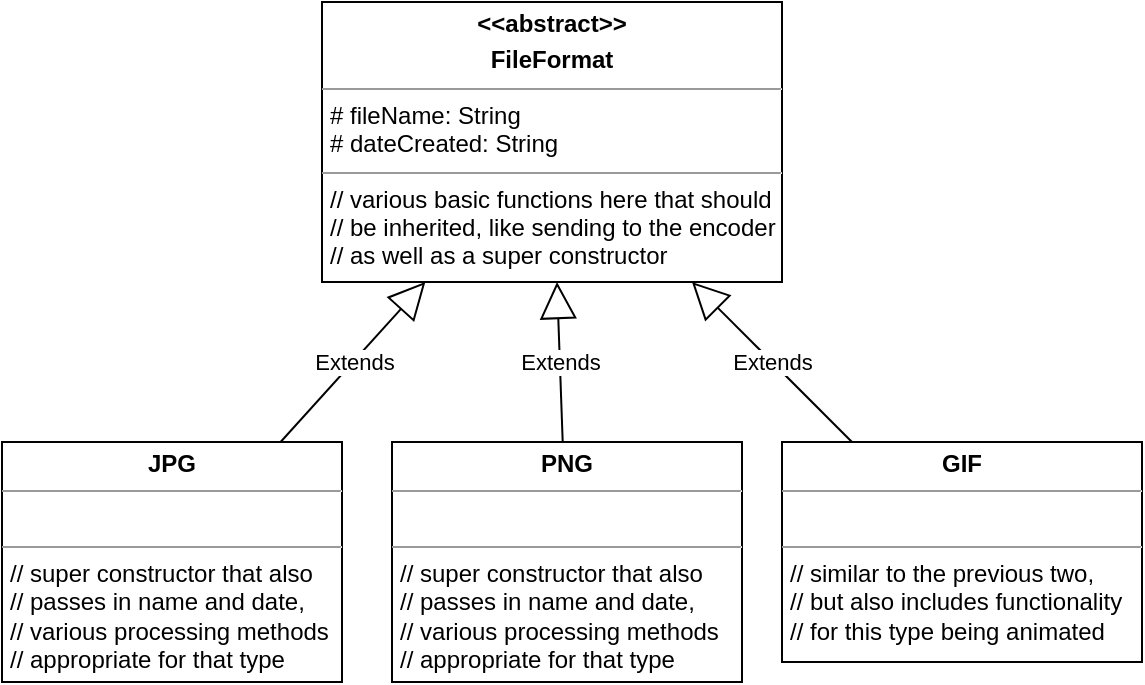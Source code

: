 <mxfile version="13.1.1" type="onedrive"><diagram id="AoFw9ZdHc4kam6i8Y82H" name="Page-1"><mxGraphModel dx="1185" dy="635" grid="1" gridSize="10" guides="1" tooltips="1" connect="1" arrows="1" fold="1" page="1" pageScale="1" pageWidth="1600" pageHeight="900" math="0" shadow="0"><root><mxCell id="0"/><mxCell id="1" parent="0"/><mxCell id="YdyQShTq7FacHWmlv1ho-1" value="&lt;p style=&quot;margin: 0px ; margin-top: 4px ; text-align: center&quot;&gt;&lt;b&gt;&amp;lt;&amp;lt;abstract&amp;gt;&amp;gt;&lt;/b&gt;&lt;/p&gt;&lt;p style=&quot;margin: 0px ; margin-top: 4px ; text-align: center&quot;&gt;&lt;b&gt;FileFormat&lt;/b&gt;&lt;/p&gt;&lt;hr size=&quot;1&quot;&gt;&lt;p style=&quot;margin: 0px ; margin-left: 4px&quot;&gt;# fileName: String&lt;/p&gt;&lt;p style=&quot;margin: 0px ; margin-left: 4px&quot;&gt;# dateCreated: String&lt;/p&gt;&lt;hr size=&quot;1&quot;&gt;&lt;p style=&quot;margin: 0px ; margin-left: 4px&quot;&gt;// various basic functions here that should&lt;/p&gt;&lt;p style=&quot;margin: 0px ; margin-left: 4px&quot;&gt;// be inherited, like sending to the encoder&lt;/p&gt;&lt;p style=&quot;margin: 0px ; margin-left: 4px&quot;&gt;// as well as a super constructor&lt;/p&gt;" style="verticalAlign=top;align=left;overflow=fill;fontSize=12;fontFamily=Helvetica;html=1;" vertex="1" parent="1"><mxGeometry x="630" y="200" width="230" height="140" as="geometry"/></mxCell><mxCell id="YdyQShTq7FacHWmlv1ho-2" value="&lt;p style=&quot;margin: 0px ; margin-top: 4px ; text-align: center&quot;&gt;&lt;b&gt;JPG&lt;/b&gt;&lt;/p&gt;&lt;hr size=&quot;1&quot;&gt;&lt;p style=&quot;margin: 0px ; margin-left: 4px&quot;&gt;&lt;br&gt;&lt;/p&gt;&lt;hr size=&quot;1&quot;&gt;&lt;p style=&quot;margin: 0px ; margin-left: 4px&quot;&gt;// super constructor that also&lt;/p&gt;&lt;p style=&quot;margin: 0px ; margin-left: 4px&quot;&gt;// passes in name and date,&lt;/p&gt;&lt;p style=&quot;margin: 0px ; margin-left: 4px&quot;&gt;// various processing methods&lt;/p&gt;&lt;p style=&quot;margin: 0px ; margin-left: 4px&quot;&gt;// appropriate for that type&lt;/p&gt;" style="verticalAlign=top;align=left;overflow=fill;fontSize=12;fontFamily=Helvetica;html=1;" vertex="1" parent="1"><mxGeometry x="470" y="420" width="170" height="120" as="geometry"/></mxCell><mxCell id="YdyQShTq7FacHWmlv1ho-3" value="&lt;p style=&quot;margin: 0px ; margin-top: 4px ; text-align: center&quot;&gt;&lt;b&gt;PNG&lt;/b&gt;&lt;/p&gt;&lt;hr size=&quot;1&quot;&gt;&lt;p style=&quot;margin: 0px ; margin-left: 4px&quot;&gt;&lt;br&gt;&lt;/p&gt;&lt;hr size=&quot;1&quot;&gt;&lt;p style=&quot;margin: 0px 0px 0px 4px&quot;&gt;// super constructor that also&lt;/p&gt;&lt;p style=&quot;margin: 0px 0px 0px 4px&quot;&gt;// passes in name and date,&lt;/p&gt;&lt;p style=&quot;margin: 0px 0px 0px 4px&quot;&gt;// various processing methods&lt;/p&gt;&lt;p style=&quot;margin: 0px 0px 0px 4px&quot;&gt;// appropriate for that type&lt;/p&gt;" style="verticalAlign=top;align=left;overflow=fill;fontSize=12;fontFamily=Helvetica;html=1;" vertex="1" parent="1"><mxGeometry x="665" y="420" width="175" height="120" as="geometry"/></mxCell><mxCell id="YdyQShTq7FacHWmlv1ho-4" value="&lt;p style=&quot;margin: 0px ; margin-top: 4px ; text-align: center&quot;&gt;&lt;b&gt;GIF&lt;/b&gt;&lt;/p&gt;&lt;hr size=&quot;1&quot;&gt;&lt;p style=&quot;margin: 0px ; margin-left: 4px&quot;&gt;&lt;br&gt;&lt;/p&gt;&lt;hr size=&quot;1&quot;&gt;&lt;p style=&quot;margin: 0px ; margin-left: 4px&quot;&gt;// similar to the previous two,&lt;/p&gt;&lt;p style=&quot;margin: 0px ; margin-left: 4px&quot;&gt;// but also includes functionality&lt;/p&gt;&lt;p style=&quot;margin: 0px ; margin-left: 4px&quot;&gt;// for this type being animated&lt;/p&gt;" style="verticalAlign=top;align=left;overflow=fill;fontSize=12;fontFamily=Helvetica;html=1;" vertex="1" parent="1"><mxGeometry x="860" y="420" width="180" height="110" as="geometry"/></mxCell><mxCell id="YdyQShTq7FacHWmlv1ho-5" value="Extends" style="endArrow=block;endSize=16;endFill=0;html=1;" edge="1" parent="1" source="YdyQShTq7FacHWmlv1ho-2" target="YdyQShTq7FacHWmlv1ho-1"><mxGeometry width="160" relative="1" as="geometry"><mxPoint x="410" y="290" as="sourcePoint"/><mxPoint x="570" y="290" as="targetPoint"/></mxGeometry></mxCell><mxCell id="YdyQShTq7FacHWmlv1ho-6" value="Extends" style="endArrow=block;endSize=16;endFill=0;html=1;" edge="1" parent="1" source="YdyQShTq7FacHWmlv1ho-3" target="YdyQShTq7FacHWmlv1ho-1"><mxGeometry width="160" relative="1" as="geometry"><mxPoint x="420" y="300" as="sourcePoint"/><mxPoint x="580" y="300" as="targetPoint"/></mxGeometry></mxCell><mxCell id="YdyQShTq7FacHWmlv1ho-7" value="Extends" style="endArrow=block;endSize=16;endFill=0;html=1;" edge="1" parent="1" source="YdyQShTq7FacHWmlv1ho-4" target="YdyQShTq7FacHWmlv1ho-1"><mxGeometry width="160" relative="1" as="geometry"><mxPoint x="430" y="310" as="sourcePoint"/><mxPoint x="590" y="310" as="targetPoint"/></mxGeometry></mxCell></root></mxGraphModel></diagram></mxfile>